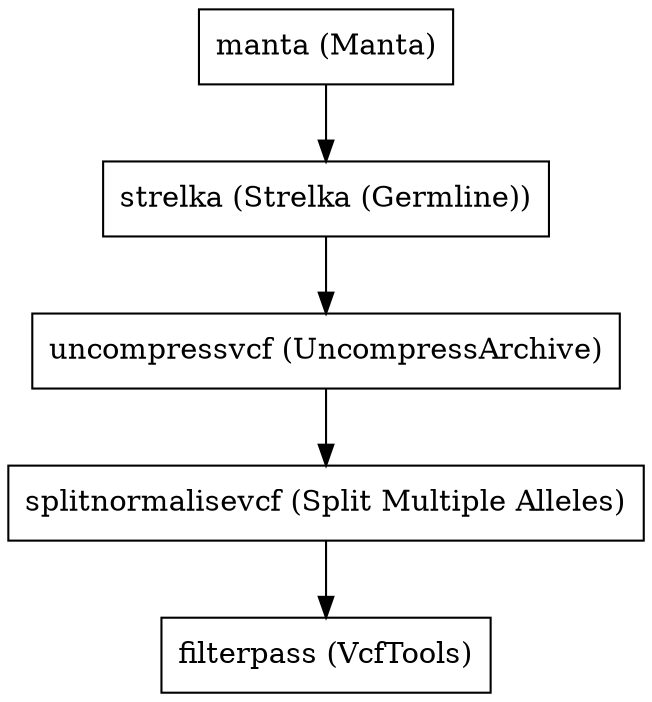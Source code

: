// Strelka Germline Variant Caller
digraph strelkaGermlineVariantCaller {
	node [shape=record]
	manta [label="manta (Manta)"]
	strelka [label="strelka (Strelka (Germline))"]
	uncompressvcf [label="uncompressvcf (UncompressArchive)"]
	splitnormalisevcf [label="splitnormalisevcf (Split Multiple Alleles)"]
	filterpass [label="filterpass (VcfTools)"]
	manta -> strelka
	strelka -> uncompressvcf
	uncompressvcf -> splitnormalisevcf
	splitnormalisevcf -> filterpass
}
